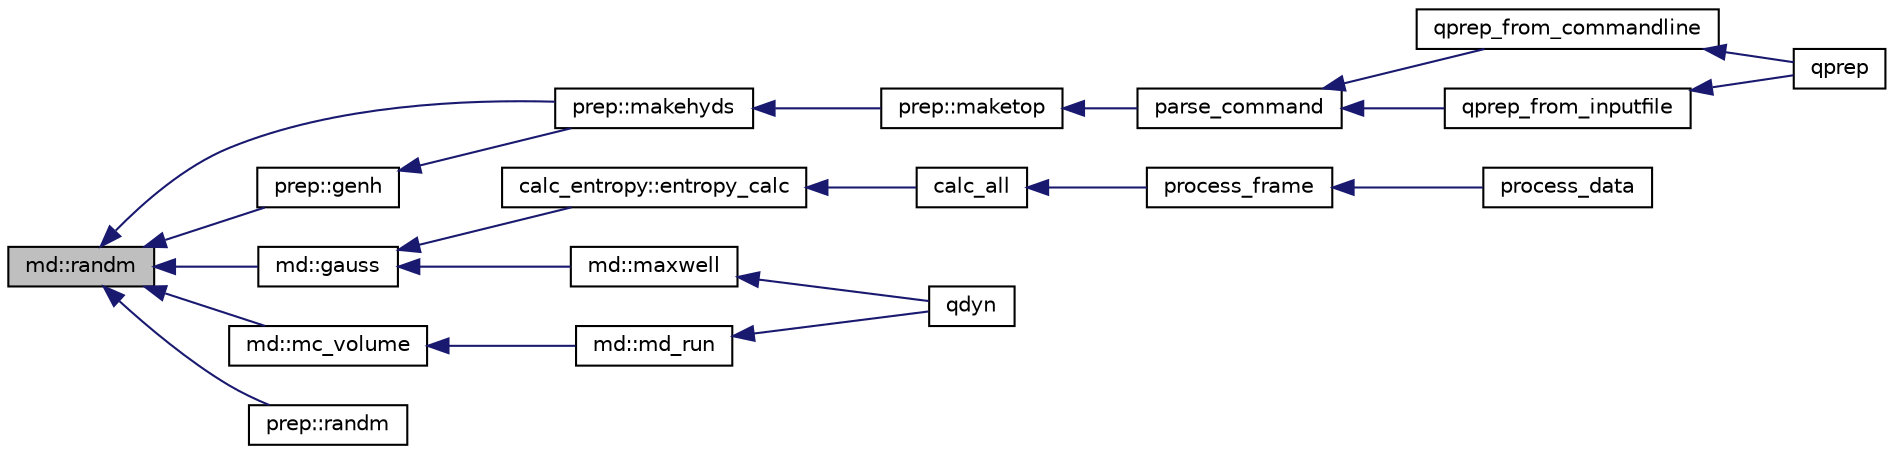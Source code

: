 digraph "md::randm"
{
  edge [fontname="Helvetica",fontsize="10",labelfontname="Helvetica",labelfontsize="10"];
  node [fontname="Helvetica",fontsize="10",shape=record];
  rankdir="LR";
  Node1 [label="md::randm",height=0.2,width=0.4,color="black", fillcolor="grey75", style="filled" fontcolor="black"];
  Node1 -> Node2 [dir="back",color="midnightblue",fontsize="10",style="solid",fontname="Helvetica"];
  Node2 [label="md::gauss",height=0.2,width=0.4,color="black", fillcolor="white", style="filled",URL="$classmd.html#ad5c98093b438b222e924abf03cea7ff4"];
  Node2 -> Node3 [dir="back",color="midnightblue",fontsize="10",style="solid",fontname="Helvetica"];
  Node3 [label="calc_entropy::entropy_calc",height=0.2,width=0.4,color="black", fillcolor="white", style="filled",URL="$classcalc__entropy.html#aa0d5bd96bcbb6587c5e1e624674e5e4e"];
  Node3 -> Node4 [dir="back",color="midnightblue",fontsize="10",style="solid",fontname="Helvetica"];
  Node4 [label="calc_all",height=0.2,width=0.4,color="black", fillcolor="white", style="filled",URL="$qcalc_8f90.html#a5befd1d444d41d7d1e4bf8b297c17ee2"];
  Node4 -> Node5 [dir="back",color="midnightblue",fontsize="10",style="solid",fontname="Helvetica"];
  Node5 [label="process_frame",height=0.2,width=0.4,color="black", fillcolor="white", style="filled",URL="$qcalc_8f90.html#a93dcacb957411ed0d0471fe8a31c60d6"];
  Node5 -> Node6 [dir="back",color="midnightblue",fontsize="10",style="solid",fontname="Helvetica"];
  Node6 [label="process_data",height=0.2,width=0.4,color="black", fillcolor="white", style="filled",URL="$qcalc_8f90.html#a7d2d447954fb385bdca4f228de92b1eb"];
  Node2 -> Node7 [dir="back",color="midnightblue",fontsize="10",style="solid",fontname="Helvetica"];
  Node7 [label="md::maxwell",height=0.2,width=0.4,color="black", fillcolor="white", style="filled",URL="$classmd.html#a91f8196b3801e0ea7c8c1fd77916cb40"];
  Node7 -> Node8 [dir="back",color="midnightblue",fontsize="10",style="solid",fontname="Helvetica"];
  Node8 [label="qdyn",height=0.2,width=0.4,color="black", fillcolor="white", style="filled",URL="$qdyn_8f90.html#a93aa3f5a63d37164f411c008fce7e62c"];
  Node1 -> Node9 [dir="back",color="midnightblue",fontsize="10",style="solid",fontname="Helvetica"];
  Node9 [label="prep::genh",height=0.2,width=0.4,color="black", fillcolor="white", style="filled",URL="$classprep.html#afb869c9c110e8701cde8761ae8856405"];
  Node9 -> Node10 [dir="back",color="midnightblue",fontsize="10",style="solid",fontname="Helvetica"];
  Node10 [label="prep::makehyds",height=0.2,width=0.4,color="black", fillcolor="white", style="filled",URL="$classprep.html#ab3a376766b645bd5b93ac77220735ee5"];
  Node10 -> Node11 [dir="back",color="midnightblue",fontsize="10",style="solid",fontname="Helvetica"];
  Node11 [label="prep::maketop",height=0.2,width=0.4,color="black", fillcolor="white", style="filled",URL="$classprep.html#ac1b20bb4677de808773357bae4f5b4a5"];
  Node11 -> Node12 [dir="back",color="midnightblue",fontsize="10",style="solid",fontname="Helvetica"];
  Node12 [label="parse_command",height=0.2,width=0.4,color="black", fillcolor="white", style="filled",URL="$qprep_8f90.html#add7d58759b8d0826b87051647135e024"];
  Node12 -> Node13 [dir="back",color="midnightblue",fontsize="10",style="solid",fontname="Helvetica"];
  Node13 [label="qprep_from_commandline",height=0.2,width=0.4,color="black", fillcolor="white", style="filled",URL="$qprep_8f90.html#a509741b66578d6d76b269d0f98128910"];
  Node13 -> Node14 [dir="back",color="midnightblue",fontsize="10",style="solid",fontname="Helvetica"];
  Node14 [label="qprep",height=0.2,width=0.4,color="black", fillcolor="white", style="filled",URL="$qprep_8f90.html#a252292cf2c64796a48ab29aae4920d15"];
  Node12 -> Node15 [dir="back",color="midnightblue",fontsize="10",style="solid",fontname="Helvetica"];
  Node15 [label="qprep_from_inputfile",height=0.2,width=0.4,color="black", fillcolor="white", style="filled",URL="$qprep_8f90.html#aae7f6285ebd5705125725dcda622efd5"];
  Node15 -> Node14 [dir="back",color="midnightblue",fontsize="10",style="solid",fontname="Helvetica"];
  Node1 -> Node10 [dir="back",color="midnightblue",fontsize="10",style="solid",fontname="Helvetica"];
  Node1 -> Node16 [dir="back",color="midnightblue",fontsize="10",style="solid",fontname="Helvetica"];
  Node16 [label="md::mc_volume",height=0.2,width=0.4,color="black", fillcolor="white", style="filled",URL="$classmd.html#a4626201196d1fd44ddd1d0dae60902f1"];
  Node16 -> Node17 [dir="back",color="midnightblue",fontsize="10",style="solid",fontname="Helvetica"];
  Node17 [label="md::md_run",height=0.2,width=0.4,color="black", fillcolor="white", style="filled",URL="$classmd.html#a171682c3783373090d6525d6b435211e"];
  Node17 -> Node8 [dir="back",color="midnightblue",fontsize="10",style="solid",fontname="Helvetica"];
  Node1 -> Node18 [dir="back",color="midnightblue",fontsize="10",style="solid",fontname="Helvetica"];
  Node18 [label="prep::randm",height=0.2,width=0.4,color="black", fillcolor="white", style="filled",URL="$classprep.html#a5641b3358b25c1add0aef28b30a9c055"];
}
